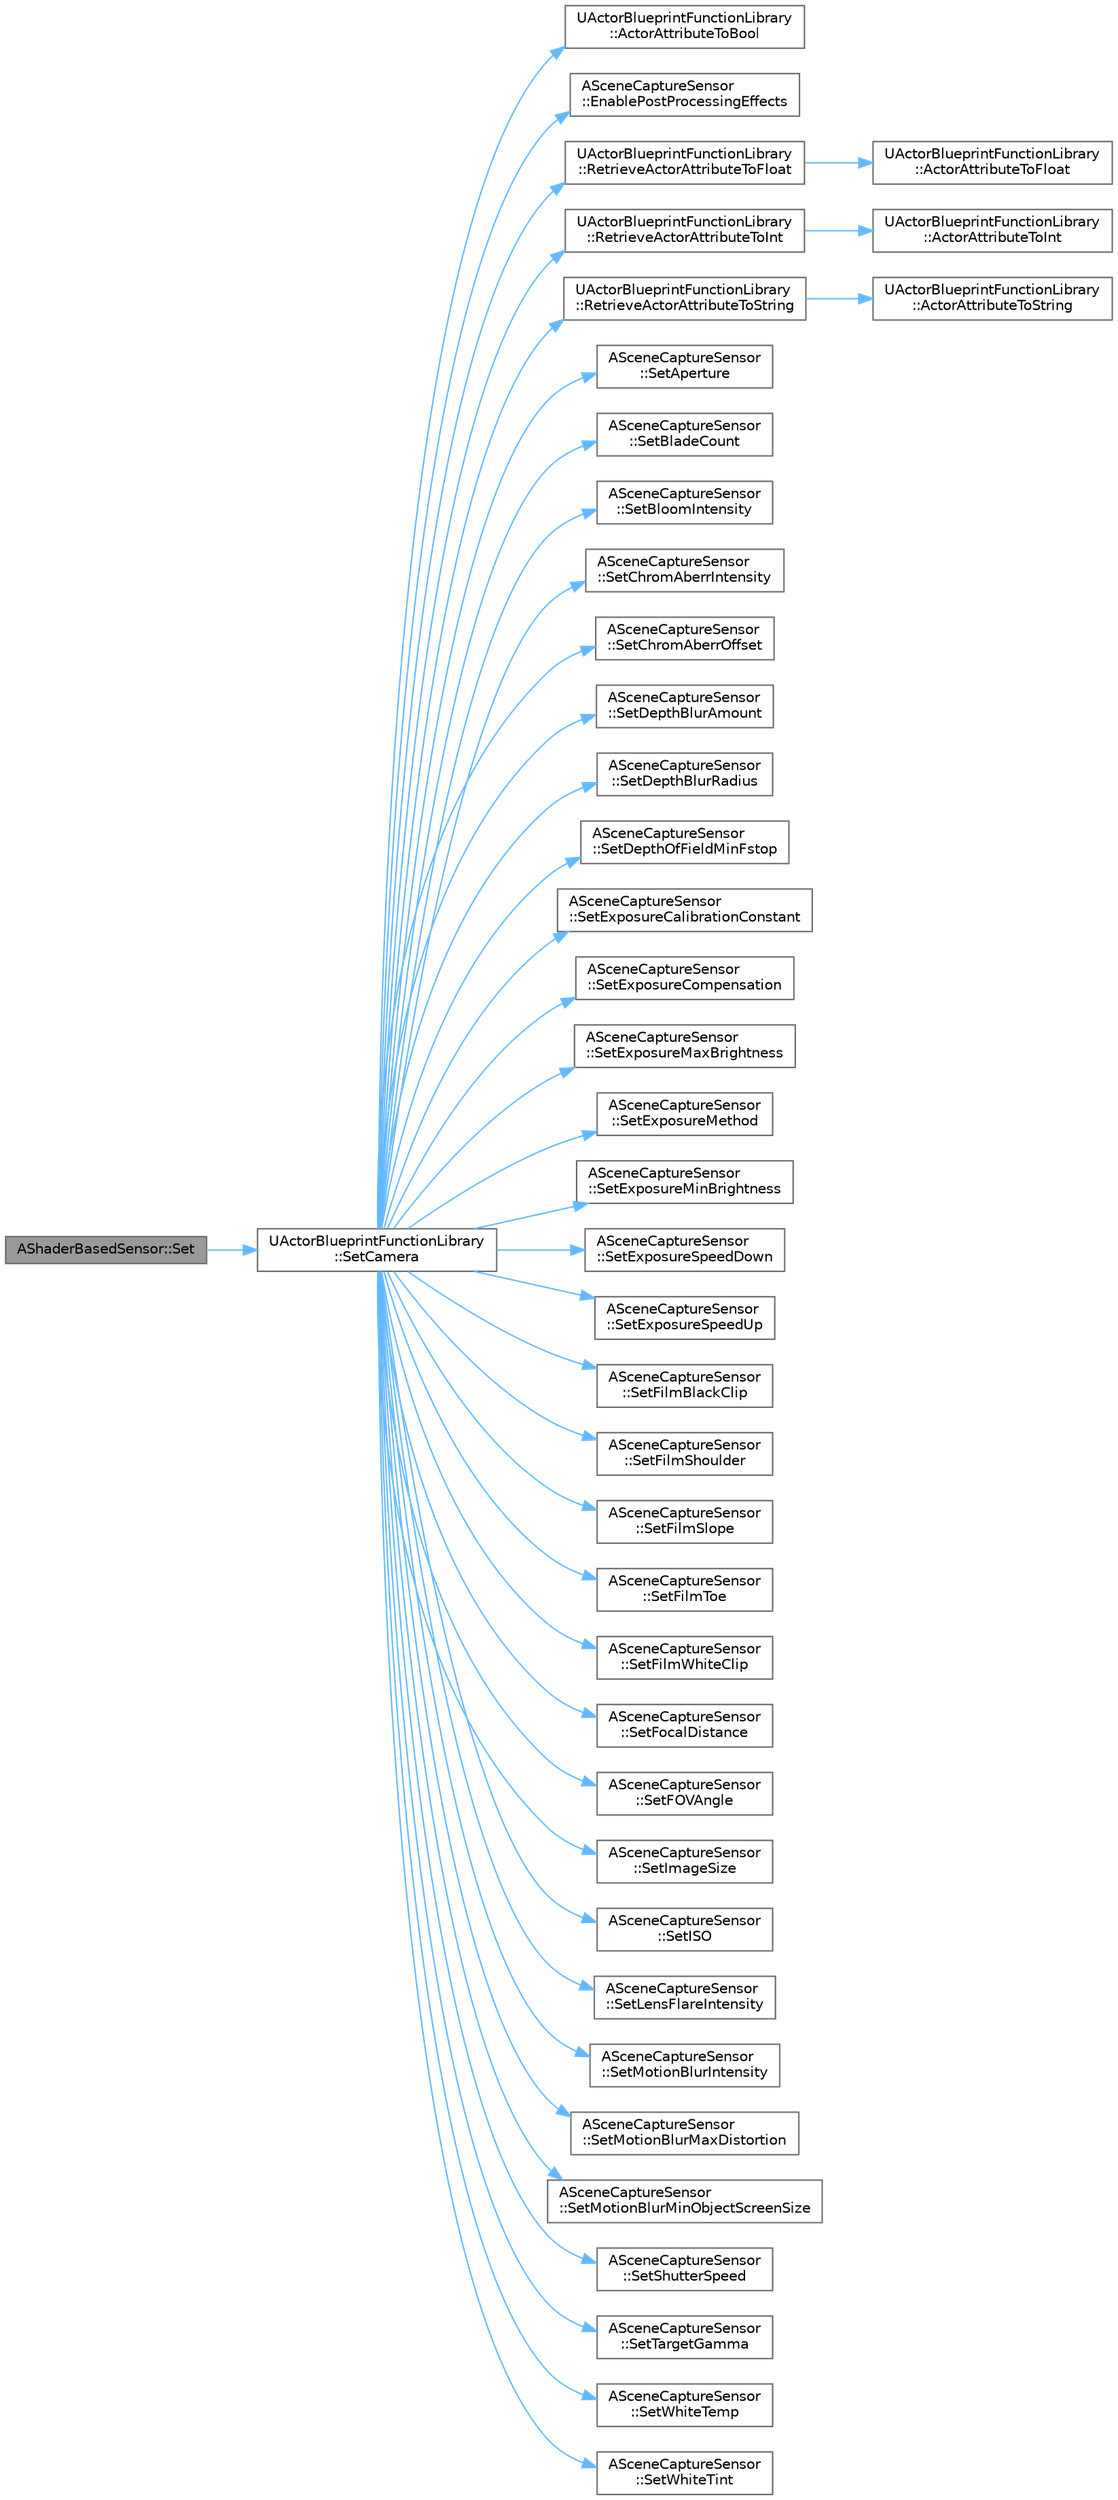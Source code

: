 digraph "AShaderBasedSensor::Set"
{
 // INTERACTIVE_SVG=YES
 // LATEX_PDF_SIZE
  bgcolor="transparent";
  edge [fontname=Helvetica,fontsize=10,labelfontname=Helvetica,labelfontsize=10];
  node [fontname=Helvetica,fontsize=10,shape=box,height=0.2,width=0.4];
  rankdir="LR";
  Node1 [id="Node000001",label="AShaderBasedSensor::Set",height=0.2,width=0.4,color="gray40", fillcolor="grey60", style="filled", fontcolor="black",tooltip=" "];
  Node1 -> Node2 [id="edge1_Node000001_Node000002",color="steelblue1",style="solid",tooltip=" "];
  Node2 [id="Node000002",label="UActorBlueprintFunctionLibrary\l::SetCamera",height=0.2,width=0.4,color="grey40", fillcolor="white", style="filled",URL="$dd/da3/classUActorBlueprintFunctionLibrary.html#a6a1fcb0b47cb61691281c6ca5693908f",tooltip=" "];
  Node2 -> Node3 [id="edge2_Node000002_Node000003",color="steelblue1",style="solid",tooltip=" "];
  Node3 [id="Node000003",label="UActorBlueprintFunctionLibrary\l::ActorAttributeToBool",height=0.2,width=0.4,color="grey40", fillcolor="white", style="filled",URL="$dd/da3/classUActorBlueprintFunctionLibrary.html#a00e042d3bf321bb8a8a03df5609e9844",tooltip="============================================================================"];
  Node2 -> Node4 [id="edge3_Node000002_Node000004",color="steelblue1",style="solid",tooltip=" "];
  Node4 [id="Node000004",label="ASceneCaptureSensor\l::EnablePostProcessingEffects",height=0.2,width=0.4,color="grey40", fillcolor="white", style="filled",URL="$d4/d60/classASceneCaptureSensor.html#a51eef5c2f2ca83760fcb1c1d795dc71c",tooltip=" "];
  Node2 -> Node5 [id="edge4_Node000002_Node000005",color="steelblue1",style="solid",tooltip=" "];
  Node5 [id="Node000005",label="UActorBlueprintFunctionLibrary\l::RetrieveActorAttributeToFloat",height=0.2,width=0.4,color="grey40", fillcolor="white", style="filled",URL="$dd/da3/classUActorBlueprintFunctionLibrary.html#a9df033f51ecd7f941548826451bddb74",tooltip=" "];
  Node5 -> Node6 [id="edge5_Node000005_Node000006",color="steelblue1",style="solid",tooltip=" "];
  Node6 [id="Node000006",label="UActorBlueprintFunctionLibrary\l::ActorAttributeToFloat",height=0.2,width=0.4,color="grey40", fillcolor="white", style="filled",URL="$dd/da3/classUActorBlueprintFunctionLibrary.html#a2705e7880e0aaf440b869e95732c841a",tooltip=" "];
  Node2 -> Node7 [id="edge6_Node000002_Node000007",color="steelblue1",style="solid",tooltip=" "];
  Node7 [id="Node000007",label="UActorBlueprintFunctionLibrary\l::RetrieveActorAttributeToInt",height=0.2,width=0.4,color="grey40", fillcolor="white", style="filled",URL="$dd/da3/classUActorBlueprintFunctionLibrary.html#a133abaff7dac1fe73845d942c9305427",tooltip=" "];
  Node7 -> Node8 [id="edge7_Node000007_Node000008",color="steelblue1",style="solid",tooltip=" "];
  Node8 [id="Node000008",label="UActorBlueprintFunctionLibrary\l::ActorAttributeToInt",height=0.2,width=0.4,color="grey40", fillcolor="white", style="filled",URL="$dd/da3/classUActorBlueprintFunctionLibrary.html#ac6896b87d5fb6381abeec9b2ce40b868",tooltip=" "];
  Node2 -> Node9 [id="edge8_Node000002_Node000009",color="steelblue1",style="solid",tooltip=" "];
  Node9 [id="Node000009",label="UActorBlueprintFunctionLibrary\l::RetrieveActorAttributeToString",height=0.2,width=0.4,color="grey40", fillcolor="white", style="filled",URL="$dd/da3/classUActorBlueprintFunctionLibrary.html#a7b7a13caca875b188c8eb5106e9a36ad",tooltip=" "];
  Node9 -> Node10 [id="edge9_Node000009_Node000010",color="steelblue1",style="solid",tooltip=" "];
  Node10 [id="Node000010",label="UActorBlueprintFunctionLibrary\l::ActorAttributeToString",height=0.2,width=0.4,color="grey40", fillcolor="white", style="filled",URL="$dd/da3/classUActorBlueprintFunctionLibrary.html#a89e9c596e2e9b14f14f6448123e11dfd",tooltip=" "];
  Node2 -> Node11 [id="edge10_Node000002_Node000011",color="steelblue1",style="solid",tooltip=" "];
  Node11 [id="Node000011",label="ASceneCaptureSensor\l::SetAperture",height=0.2,width=0.4,color="grey40", fillcolor="white", style="filled",URL="$d4/d60/classASceneCaptureSensor.html#a4e1ff02d966ebc513dc893d54599961b",tooltip=" "];
  Node2 -> Node12 [id="edge11_Node000002_Node000012",color="steelblue1",style="solid",tooltip=" "];
  Node12 [id="Node000012",label="ASceneCaptureSensor\l::SetBladeCount",height=0.2,width=0.4,color="grey40", fillcolor="white", style="filled",URL="$d4/d60/classASceneCaptureSensor.html#a7857bddac2266f0da47365196c53c25b",tooltip=" "];
  Node2 -> Node13 [id="edge12_Node000002_Node000013",color="steelblue1",style="solid",tooltip=" "];
  Node13 [id="Node000013",label="ASceneCaptureSensor\l::SetBloomIntensity",height=0.2,width=0.4,color="grey40", fillcolor="white", style="filled",URL="$d4/d60/classASceneCaptureSensor.html#a89ae32a9801775edf165e37b875218dd",tooltip=" "];
  Node2 -> Node14 [id="edge13_Node000002_Node000014",color="steelblue1",style="solid",tooltip=" "];
  Node14 [id="Node000014",label="ASceneCaptureSensor\l::SetChromAberrIntensity",height=0.2,width=0.4,color="grey40", fillcolor="white", style="filled",URL="$d4/d60/classASceneCaptureSensor.html#a0e438b07f25707c01ddecbefc6894044",tooltip=" "];
  Node2 -> Node15 [id="edge14_Node000002_Node000015",color="steelblue1",style="solid",tooltip=" "];
  Node15 [id="Node000015",label="ASceneCaptureSensor\l::SetChromAberrOffset",height=0.2,width=0.4,color="grey40", fillcolor="white", style="filled",URL="$d4/d60/classASceneCaptureSensor.html#a6386cebd52ef9a8317104b45557a842a",tooltip=" "];
  Node2 -> Node16 [id="edge15_Node000002_Node000016",color="steelblue1",style="solid",tooltip=" "];
  Node16 [id="Node000016",label="ASceneCaptureSensor\l::SetDepthBlurAmount",height=0.2,width=0.4,color="grey40", fillcolor="white", style="filled",URL="$d4/d60/classASceneCaptureSensor.html#a371890bc959b7a17e89f63fe092aa384",tooltip=" "];
  Node2 -> Node17 [id="edge16_Node000002_Node000017",color="steelblue1",style="solid",tooltip=" "];
  Node17 [id="Node000017",label="ASceneCaptureSensor\l::SetDepthBlurRadius",height=0.2,width=0.4,color="grey40", fillcolor="white", style="filled",URL="$d4/d60/classASceneCaptureSensor.html#a5db67c31e1fd7b54bf1bac83c82be809",tooltip=" "];
  Node2 -> Node18 [id="edge17_Node000002_Node000018",color="steelblue1",style="solid",tooltip=" "];
  Node18 [id="Node000018",label="ASceneCaptureSensor\l::SetDepthOfFieldMinFstop",height=0.2,width=0.4,color="grey40", fillcolor="white", style="filled",URL="$d4/d60/classASceneCaptureSensor.html#aa1a4826f634a826306c559721369dce5",tooltip=" "];
  Node2 -> Node19 [id="edge18_Node000002_Node000019",color="steelblue1",style="solid",tooltip=" "];
  Node19 [id="Node000019",label="ASceneCaptureSensor\l::SetExposureCalibrationConstant",height=0.2,width=0.4,color="grey40", fillcolor="white", style="filled",URL="$d4/d60/classASceneCaptureSensor.html#a4da2cae730604abdf22c90f5ad9e870c",tooltip=" "];
  Node2 -> Node20 [id="edge19_Node000002_Node000020",color="steelblue1",style="solid",tooltip=" "];
  Node20 [id="Node000020",label="ASceneCaptureSensor\l::SetExposureCompensation",height=0.2,width=0.4,color="grey40", fillcolor="white", style="filled",URL="$d4/d60/classASceneCaptureSensor.html#a3208a26b042f5ef3844711394fec5168",tooltip=" "];
  Node2 -> Node21 [id="edge20_Node000002_Node000021",color="steelblue1",style="solid",tooltip=" "];
  Node21 [id="Node000021",label="ASceneCaptureSensor\l::SetExposureMaxBrightness",height=0.2,width=0.4,color="grey40", fillcolor="white", style="filled",URL="$d4/d60/classASceneCaptureSensor.html#a37363cd4ee1c9a1ae730f47c52d30d3b",tooltip=" "];
  Node2 -> Node22 [id="edge21_Node000002_Node000022",color="steelblue1",style="solid",tooltip=" "];
  Node22 [id="Node000022",label="ASceneCaptureSensor\l::SetExposureMethod",height=0.2,width=0.4,color="grey40", fillcolor="white", style="filled",URL="$d4/d60/classASceneCaptureSensor.html#a0092efa6a6d8b9cea8209e37e2833456",tooltip=" "];
  Node2 -> Node23 [id="edge22_Node000002_Node000023",color="steelblue1",style="solid",tooltip=" "];
  Node23 [id="Node000023",label="ASceneCaptureSensor\l::SetExposureMinBrightness",height=0.2,width=0.4,color="grey40", fillcolor="white", style="filled",URL="$d4/d60/classASceneCaptureSensor.html#ae96ba3cd0251f12fd440234e42567be1",tooltip=" "];
  Node2 -> Node24 [id="edge23_Node000002_Node000024",color="steelblue1",style="solid",tooltip=" "];
  Node24 [id="Node000024",label="ASceneCaptureSensor\l::SetExposureSpeedDown",height=0.2,width=0.4,color="grey40", fillcolor="white", style="filled",URL="$d4/d60/classASceneCaptureSensor.html#ad10a04680838c365303d24dd0b089c75",tooltip=" "];
  Node2 -> Node25 [id="edge24_Node000002_Node000025",color="steelblue1",style="solid",tooltip=" "];
  Node25 [id="Node000025",label="ASceneCaptureSensor\l::SetExposureSpeedUp",height=0.2,width=0.4,color="grey40", fillcolor="white", style="filled",URL="$d4/d60/classASceneCaptureSensor.html#ae892fa77b7b2bfdbd109cf00d94186c2",tooltip=" "];
  Node2 -> Node26 [id="edge25_Node000002_Node000026",color="steelblue1",style="solid",tooltip=" "];
  Node26 [id="Node000026",label="ASceneCaptureSensor\l::SetFilmBlackClip",height=0.2,width=0.4,color="grey40", fillcolor="white", style="filled",URL="$d4/d60/classASceneCaptureSensor.html#a441631646c5ff1d3fc1d4e53556cbfef",tooltip=" "];
  Node2 -> Node27 [id="edge26_Node000002_Node000027",color="steelblue1",style="solid",tooltip=" "];
  Node27 [id="Node000027",label="ASceneCaptureSensor\l::SetFilmShoulder",height=0.2,width=0.4,color="grey40", fillcolor="white", style="filled",URL="$d4/d60/classASceneCaptureSensor.html#a2a11ba9dbbeaf667a9c8bbfb9e636d95",tooltip=" "];
  Node2 -> Node28 [id="edge27_Node000002_Node000028",color="steelblue1",style="solid",tooltip=" "];
  Node28 [id="Node000028",label="ASceneCaptureSensor\l::SetFilmSlope",height=0.2,width=0.4,color="grey40", fillcolor="white", style="filled",URL="$d4/d60/classASceneCaptureSensor.html#adc8e97722bafa96d9f6afa3f74963fa8",tooltip=" "];
  Node2 -> Node29 [id="edge28_Node000002_Node000029",color="steelblue1",style="solid",tooltip=" "];
  Node29 [id="Node000029",label="ASceneCaptureSensor\l::SetFilmToe",height=0.2,width=0.4,color="grey40", fillcolor="white", style="filled",URL="$d4/d60/classASceneCaptureSensor.html#ac880c85861188db5a74e31a2c7b0d78b",tooltip=" "];
  Node2 -> Node30 [id="edge29_Node000002_Node000030",color="steelblue1",style="solid",tooltip=" "];
  Node30 [id="Node000030",label="ASceneCaptureSensor\l::SetFilmWhiteClip",height=0.2,width=0.4,color="grey40", fillcolor="white", style="filled",URL="$d4/d60/classASceneCaptureSensor.html#a890a83168a175e4d5b107d184d946693",tooltip=" "];
  Node2 -> Node31 [id="edge30_Node000002_Node000031",color="steelblue1",style="solid",tooltip=" "];
  Node31 [id="Node000031",label="ASceneCaptureSensor\l::SetFocalDistance",height=0.2,width=0.4,color="grey40", fillcolor="white", style="filled",URL="$d4/d60/classASceneCaptureSensor.html#a5e1a81f56b420dfdffe88086cafe25e6",tooltip=" "];
  Node2 -> Node32 [id="edge31_Node000002_Node000032",color="steelblue1",style="solid",tooltip=" "];
  Node32 [id="Node000032",label="ASceneCaptureSensor\l::SetFOVAngle",height=0.2,width=0.4,color="grey40", fillcolor="white", style="filled",URL="$d4/d60/classASceneCaptureSensor.html#a009e958270035d4b1f23d346e1e234fe",tooltip=" "];
  Node2 -> Node33 [id="edge32_Node000002_Node000033",color="steelblue1",style="solid",tooltip=" "];
  Node33 [id="Node000033",label="ASceneCaptureSensor\l::SetImageSize",height=0.2,width=0.4,color="grey40", fillcolor="white", style="filled",URL="$d4/d60/classASceneCaptureSensor.html#a0b8ed817d3b5e42fe88cb13c1833ebcc",tooltip=" "];
  Node2 -> Node34 [id="edge33_Node000002_Node000034",color="steelblue1",style="solid",tooltip=" "];
  Node34 [id="Node000034",label="ASceneCaptureSensor\l::SetISO",height=0.2,width=0.4,color="grey40", fillcolor="white", style="filled",URL="$d4/d60/classASceneCaptureSensor.html#a1137aa045f29b0a14ab0e8d337c007fa",tooltip=" "];
  Node2 -> Node35 [id="edge34_Node000002_Node000035",color="steelblue1",style="solid",tooltip=" "];
  Node35 [id="Node000035",label="ASceneCaptureSensor\l::SetLensFlareIntensity",height=0.2,width=0.4,color="grey40", fillcolor="white", style="filled",URL="$d4/d60/classASceneCaptureSensor.html#a77cb49699e5cc2640000d9753650d204",tooltip=" "];
  Node2 -> Node36 [id="edge35_Node000002_Node000036",color="steelblue1",style="solid",tooltip=" "];
  Node36 [id="Node000036",label="ASceneCaptureSensor\l::SetMotionBlurIntensity",height=0.2,width=0.4,color="grey40", fillcolor="white", style="filled",URL="$d4/d60/classASceneCaptureSensor.html#a8a44f10a532be2d56e8a10c42aff6ef7",tooltip=" "];
  Node2 -> Node37 [id="edge36_Node000002_Node000037",color="steelblue1",style="solid",tooltip=" "];
  Node37 [id="Node000037",label="ASceneCaptureSensor\l::SetMotionBlurMaxDistortion",height=0.2,width=0.4,color="grey40", fillcolor="white", style="filled",URL="$d4/d60/classASceneCaptureSensor.html#a3717d837aa309c9bd45b596df0aa0dea",tooltip=" "];
  Node2 -> Node38 [id="edge37_Node000002_Node000038",color="steelblue1",style="solid",tooltip=" "];
  Node38 [id="Node000038",label="ASceneCaptureSensor\l::SetMotionBlurMinObjectScreenSize",height=0.2,width=0.4,color="grey40", fillcolor="white", style="filled",URL="$d4/d60/classASceneCaptureSensor.html#a154d46a3eb0c97974399c07ae44e603d",tooltip=" "];
  Node2 -> Node39 [id="edge38_Node000002_Node000039",color="steelblue1",style="solid",tooltip=" "];
  Node39 [id="Node000039",label="ASceneCaptureSensor\l::SetShutterSpeed",height=0.2,width=0.4,color="grey40", fillcolor="white", style="filled",URL="$d4/d60/classASceneCaptureSensor.html#a031568eac04003e2783eeae904fb892a",tooltip=" "];
  Node2 -> Node40 [id="edge39_Node000002_Node000040",color="steelblue1",style="solid",tooltip=" "];
  Node40 [id="Node000040",label="ASceneCaptureSensor\l::SetTargetGamma",height=0.2,width=0.4,color="grey40", fillcolor="white", style="filled",URL="$d4/d60/classASceneCaptureSensor.html#aa1049962606392f33d9feca6c55c10f3",tooltip=" "];
  Node2 -> Node41 [id="edge40_Node000002_Node000041",color="steelblue1",style="solid",tooltip=" "];
  Node41 [id="Node000041",label="ASceneCaptureSensor\l::SetWhiteTemp",height=0.2,width=0.4,color="grey40", fillcolor="white", style="filled",URL="$d4/d60/classASceneCaptureSensor.html#a436f082ff1b5b90f064e9b9dfa92bb92",tooltip=" "];
  Node2 -> Node42 [id="edge41_Node000002_Node000042",color="steelblue1",style="solid",tooltip=" "];
  Node42 [id="Node000042",label="ASceneCaptureSensor\l::SetWhiteTint",height=0.2,width=0.4,color="grey40", fillcolor="white", style="filled",URL="$d4/d60/classASceneCaptureSensor.html#abba2b3e6d96d2be8d7f68e9773d88964",tooltip=" "];
}
